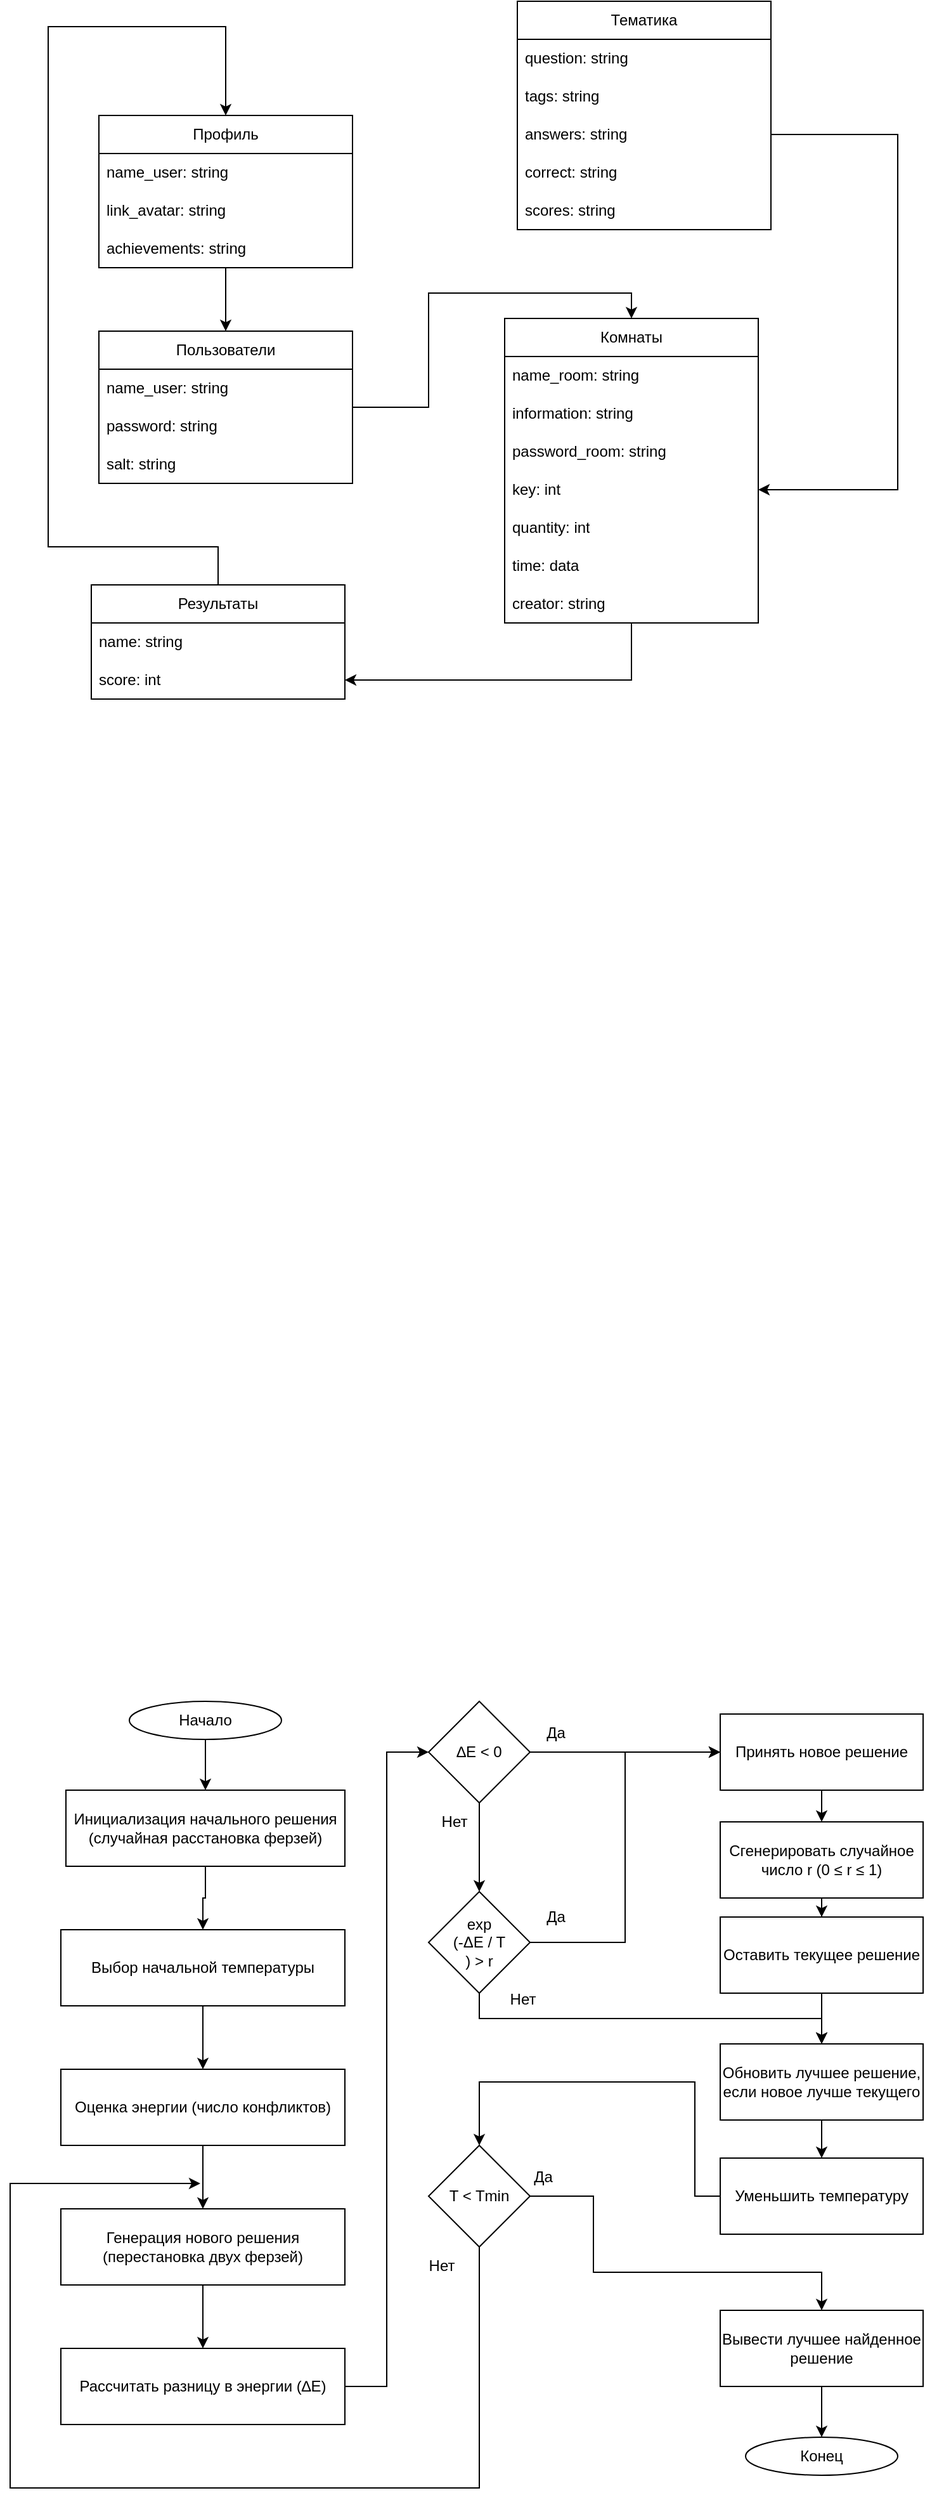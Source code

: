 <mxfile version="24.7.14">
  <diagram name="Страница — 1" id="LxFxEwsTl-aol12q5wOR">
    <mxGraphModel dx="1434" dy="-410" grid="1" gridSize="10" guides="1" tooltips="1" connect="1" arrows="1" fold="1" page="1" pageScale="1" pageWidth="827" pageHeight="1169" math="0" shadow="0">
      <root>
        <mxCell id="0" />
        <mxCell id="1" parent="0" />
        <mxCell id="dKcSg7dN06wcbF5Z9g2R-14" value="" style="edgeStyle=orthogonalEdgeStyle;rounded=0;orthogonalLoop=1;jettySize=auto;html=1;" parent="1" source="dKcSg7dN06wcbF5Z9g2R-1" target="dKcSg7dN06wcbF5Z9g2R-2" edge="1">
          <mxGeometry relative="1" as="geometry" />
        </mxCell>
        <mxCell id="dKcSg7dN06wcbF5Z9g2R-1" value="Начало" style="ellipse;whiteSpace=wrap;html=1;" parent="1" vertex="1">
          <mxGeometry x="104" y="3280" width="120" height="30" as="geometry" />
        </mxCell>
        <mxCell id="dKcSg7dN06wcbF5Z9g2R-21" value="" style="edgeStyle=orthogonalEdgeStyle;rounded=0;orthogonalLoop=1;jettySize=auto;html=1;" parent="1" source="dKcSg7dN06wcbF5Z9g2R-2" target="dKcSg7dN06wcbF5Z9g2R-3" edge="1">
          <mxGeometry relative="1" as="geometry" />
        </mxCell>
        <mxCell id="dKcSg7dN06wcbF5Z9g2R-2" value="Инициализация начального решения (случайная расстановка ферзей)" style="rounded=0;whiteSpace=wrap;html=1;" parent="1" vertex="1">
          <mxGeometry x="54" y="3350" width="220" height="60" as="geometry" />
        </mxCell>
        <mxCell id="dKcSg7dN06wcbF5Z9g2R-13" value="" style="edgeStyle=orthogonalEdgeStyle;rounded=0;orthogonalLoop=1;jettySize=auto;html=1;" parent="1" source="dKcSg7dN06wcbF5Z9g2R-3" target="dKcSg7dN06wcbF5Z9g2R-4" edge="1">
          <mxGeometry relative="1" as="geometry" />
        </mxCell>
        <mxCell id="dKcSg7dN06wcbF5Z9g2R-3" value="Выбор начальной температуры" style="rounded=0;whiteSpace=wrap;html=1;" parent="1" vertex="1">
          <mxGeometry x="50" y="3460" width="224" height="60" as="geometry" />
        </mxCell>
        <mxCell id="dKcSg7dN06wcbF5Z9g2R-12" value="" style="edgeStyle=orthogonalEdgeStyle;rounded=0;orthogonalLoop=1;jettySize=auto;html=1;" parent="1" source="dKcSg7dN06wcbF5Z9g2R-4" target="dKcSg7dN06wcbF5Z9g2R-5" edge="1">
          <mxGeometry relative="1" as="geometry" />
        </mxCell>
        <mxCell id="dKcSg7dN06wcbF5Z9g2R-4" value="Оценка энергии (число конфликтов)" style="rounded=0;whiteSpace=wrap;html=1;" parent="1" vertex="1">
          <mxGeometry x="50" y="3570" width="224" height="60" as="geometry" />
        </mxCell>
        <mxCell id="dKcSg7dN06wcbF5Z9g2R-11" value="" style="edgeStyle=orthogonalEdgeStyle;rounded=0;orthogonalLoop=1;jettySize=auto;html=1;" parent="1" source="dKcSg7dN06wcbF5Z9g2R-5" target="dKcSg7dN06wcbF5Z9g2R-6" edge="1">
          <mxGeometry relative="1" as="geometry" />
        </mxCell>
        <mxCell id="dKcSg7dN06wcbF5Z9g2R-5" value="Генерация нового решения (перестановка двух ферзей)" style="rounded=0;whiteSpace=wrap;html=1;" parent="1" vertex="1">
          <mxGeometry x="50" y="3680" width="224" height="60" as="geometry" />
        </mxCell>
        <mxCell id="dKcSg7dN06wcbF5Z9g2R-10" value="" style="edgeStyle=orthogonalEdgeStyle;rounded=0;orthogonalLoop=1;jettySize=auto;html=1;entryX=0;entryY=0.5;entryDx=0;entryDy=0;" parent="1" source="dKcSg7dN06wcbF5Z9g2R-6" target="dKcSg7dN06wcbF5Z9g2R-7" edge="1">
          <mxGeometry relative="1" as="geometry" />
        </mxCell>
        <mxCell id="dKcSg7dN06wcbF5Z9g2R-6" value="Рассчитать разницу в энергии (∆E)" style="rounded=0;whiteSpace=wrap;html=1;" parent="1" vertex="1">
          <mxGeometry x="50" y="3790" width="224" height="60" as="geometry" />
        </mxCell>
        <mxCell id="dKcSg7dN06wcbF5Z9g2R-9" value="" style="edgeStyle=orthogonalEdgeStyle;rounded=0;orthogonalLoop=1;jettySize=auto;html=1;" parent="1" source="dKcSg7dN06wcbF5Z9g2R-7" target="dKcSg7dN06wcbF5Z9g2R-8" edge="1">
          <mxGeometry relative="1" as="geometry" />
        </mxCell>
        <mxCell id="dKcSg7dN06wcbF5Z9g2R-36" value="" style="edgeStyle=orthogonalEdgeStyle;rounded=0;orthogonalLoop=1;jettySize=auto;html=1;" parent="1" source="dKcSg7dN06wcbF5Z9g2R-7" target="dKcSg7dN06wcbF5Z9g2R-15" edge="1">
          <mxGeometry relative="1" as="geometry" />
        </mxCell>
        <mxCell id="dKcSg7dN06wcbF5Z9g2R-7" value="∆E &amp;lt; 0" style="rhombus;whiteSpace=wrap;html=1;" parent="1" vertex="1">
          <mxGeometry x="340" y="3280" width="80" height="80" as="geometry" />
        </mxCell>
        <mxCell id="dKcSg7dN06wcbF5Z9g2R-29" value="" style="edgeStyle=orthogonalEdgeStyle;rounded=0;orthogonalLoop=1;jettySize=auto;html=1;" parent="1" source="dKcSg7dN06wcbF5Z9g2R-8" target="dKcSg7dN06wcbF5Z9g2R-23" edge="1">
          <mxGeometry relative="1" as="geometry" />
        </mxCell>
        <mxCell id="dKcSg7dN06wcbF5Z9g2R-8" value="Принять новое решение" style="rounded=0;whiteSpace=wrap;html=1;" parent="1" vertex="1">
          <mxGeometry x="570" y="3290" width="160" height="60" as="geometry" />
        </mxCell>
        <mxCell id="dKcSg7dN06wcbF5Z9g2R-39" value="" style="edgeStyle=orthogonalEdgeStyle;rounded=0;orthogonalLoop=1;jettySize=auto;html=1;entryX=0;entryY=0.5;entryDx=0;entryDy=0;" parent="1" source="dKcSg7dN06wcbF5Z9g2R-15" target="dKcSg7dN06wcbF5Z9g2R-8" edge="1">
          <mxGeometry relative="1" as="geometry">
            <mxPoint x="410.043" y="3560" as="targetPoint" />
          </mxGeometry>
        </mxCell>
        <mxCell id="dKcSg7dN06wcbF5Z9g2R-15" value="exp&lt;div&gt;(-ΔE / T&lt;/div&gt;&lt;div&gt;) &amp;gt; r&lt;/div&gt;" style="rhombus;whiteSpace=wrap;html=1;" parent="1" vertex="1">
          <mxGeometry x="340" y="3430" width="80" height="80" as="geometry" />
        </mxCell>
        <mxCell id="dKcSg7dN06wcbF5Z9g2R-30" value="" style="edgeStyle=orthogonalEdgeStyle;rounded=0;orthogonalLoop=1;jettySize=auto;html=1;" parent="1" source="dKcSg7dN06wcbF5Z9g2R-23" target="dKcSg7dN06wcbF5Z9g2R-24" edge="1">
          <mxGeometry relative="1" as="geometry" />
        </mxCell>
        <mxCell id="dKcSg7dN06wcbF5Z9g2R-23" value="Сгенерировать случайное число r (0 ≤ r ≤ 1)" style="rounded=0;whiteSpace=wrap;html=1;" parent="1" vertex="1">
          <mxGeometry x="570" y="3375" width="160" height="60" as="geometry" />
        </mxCell>
        <mxCell id="dKcSg7dN06wcbF5Z9g2R-31" value="" style="edgeStyle=orthogonalEdgeStyle;rounded=0;orthogonalLoop=1;jettySize=auto;html=1;" parent="1" source="dKcSg7dN06wcbF5Z9g2R-24" target="dKcSg7dN06wcbF5Z9g2R-25" edge="1">
          <mxGeometry relative="1" as="geometry" />
        </mxCell>
        <mxCell id="dKcSg7dN06wcbF5Z9g2R-24" value="Оставить текущее решение" style="rounded=0;whiteSpace=wrap;html=1;" parent="1" vertex="1">
          <mxGeometry x="570" y="3450" width="160" height="60" as="geometry" />
        </mxCell>
        <mxCell id="dKcSg7dN06wcbF5Z9g2R-32" value="" style="edgeStyle=orthogonalEdgeStyle;rounded=0;orthogonalLoop=1;jettySize=auto;html=1;" parent="1" source="dKcSg7dN06wcbF5Z9g2R-25" target="dKcSg7dN06wcbF5Z9g2R-26" edge="1">
          <mxGeometry relative="1" as="geometry" />
        </mxCell>
        <mxCell id="dKcSg7dN06wcbF5Z9g2R-25" value="Обновить лучшее решение, если новое лучше текущего" style="rounded=0;whiteSpace=wrap;html=1;" parent="1" vertex="1">
          <mxGeometry x="570" y="3550" width="160" height="60" as="geometry" />
        </mxCell>
        <mxCell id="dKcSg7dN06wcbF5Z9g2R-48" style="edgeStyle=orthogonalEdgeStyle;rounded=0;orthogonalLoop=1;jettySize=auto;html=1;entryX=0.5;entryY=0;entryDx=0;entryDy=0;" parent="1" source="dKcSg7dN06wcbF5Z9g2R-26" target="dKcSg7dN06wcbF5Z9g2R-44" edge="1">
          <mxGeometry relative="1" as="geometry">
            <Array as="points">
              <mxPoint x="550" y="3670" />
              <mxPoint x="550" y="3580" />
              <mxPoint x="380" y="3580" />
            </Array>
          </mxGeometry>
        </mxCell>
        <mxCell id="dKcSg7dN06wcbF5Z9g2R-26" value="Уменьшить температуру" style="rounded=0;whiteSpace=wrap;html=1;" parent="1" vertex="1">
          <mxGeometry x="570" y="3640" width="160" height="60" as="geometry" />
        </mxCell>
        <mxCell id="dKcSg7dN06wcbF5Z9g2R-35" value="Конец" style="ellipse;whiteSpace=wrap;html=1;" parent="1" vertex="1">
          <mxGeometry x="590" y="3860" width="120" height="30" as="geometry" />
        </mxCell>
        <mxCell id="dKcSg7dN06wcbF5Z9g2R-37" value="Да" style="text;html=1;align=center;verticalAlign=middle;resizable=0;points=[];autosize=1;strokeColor=none;fillColor=none;" parent="1" vertex="1">
          <mxGeometry x="420" y="3290" width="40" height="30" as="geometry" />
        </mxCell>
        <mxCell id="dKcSg7dN06wcbF5Z9g2R-38" value="Нет" style="text;html=1;align=center;verticalAlign=middle;resizable=0;points=[];autosize=1;strokeColor=none;fillColor=none;" parent="1" vertex="1">
          <mxGeometry x="340" y="3360" width="40" height="30" as="geometry" />
        </mxCell>
        <mxCell id="dKcSg7dN06wcbF5Z9g2R-42" value="Да" style="text;html=1;align=center;verticalAlign=middle;resizable=0;points=[];autosize=1;strokeColor=none;fillColor=none;" parent="1" vertex="1">
          <mxGeometry x="420" y="3435" width="40" height="30" as="geometry" />
        </mxCell>
        <mxCell id="dKcSg7dN06wcbF5Z9g2R-49" style="edgeStyle=orthogonalEdgeStyle;rounded=0;orthogonalLoop=1;jettySize=auto;html=1;exitX=0.5;exitY=1;exitDx=0;exitDy=0;" parent="1" source="dKcSg7dN06wcbF5Z9g2R-44" edge="1">
          <mxGeometry relative="1" as="geometry">
            <mxPoint x="160" y="3660" as="targetPoint" />
            <Array as="points">
              <mxPoint x="380" y="3900" />
              <mxPoint x="10" y="3900" />
              <mxPoint x="10" y="3660" />
            </Array>
          </mxGeometry>
        </mxCell>
        <mxCell id="dKcSg7dN06wcbF5Z9g2R-44" value="T &amp;lt; Tmin" style="rhombus;whiteSpace=wrap;html=1;" parent="1" vertex="1">
          <mxGeometry x="340" y="3630" width="80" height="80" as="geometry" />
        </mxCell>
        <mxCell id="dKcSg7dN06wcbF5Z9g2R-45" value="" style="endArrow=classic;html=1;rounded=0;exitX=0.5;exitY=1;exitDx=0;exitDy=0;entryX=0.5;entryY=0;entryDx=0;entryDy=0;" parent="1" source="dKcSg7dN06wcbF5Z9g2R-15" target="dKcSg7dN06wcbF5Z9g2R-25" edge="1">
          <mxGeometry width="50" height="50" relative="1" as="geometry">
            <mxPoint x="410" y="3570" as="sourcePoint" />
            <mxPoint x="460" y="3520" as="targetPoint" />
            <Array as="points">
              <mxPoint x="380" y="3530" />
              <mxPoint x="650" y="3530" />
            </Array>
          </mxGeometry>
        </mxCell>
        <mxCell id="dKcSg7dN06wcbF5Z9g2R-47" value="Нет" style="text;html=1;align=center;verticalAlign=middle;resizable=0;points=[];autosize=1;strokeColor=none;fillColor=none;" parent="1" vertex="1">
          <mxGeometry x="394" y="3500" width="40" height="30" as="geometry" />
        </mxCell>
        <mxCell id="dKcSg7dN06wcbF5Z9g2R-50" value="Нет" style="text;html=1;align=center;verticalAlign=middle;resizable=0;points=[];autosize=1;strokeColor=none;fillColor=none;" parent="1" vertex="1">
          <mxGeometry x="330" y="3710" width="40" height="30" as="geometry" />
        </mxCell>
        <mxCell id="dKcSg7dN06wcbF5Z9g2R-55" style="edgeStyle=orthogonalEdgeStyle;rounded=0;orthogonalLoop=1;jettySize=auto;html=1;entryX=0.5;entryY=0;entryDx=0;entryDy=0;" parent="1" source="dKcSg7dN06wcbF5Z9g2R-51" target="dKcSg7dN06wcbF5Z9g2R-35" edge="1">
          <mxGeometry relative="1" as="geometry" />
        </mxCell>
        <mxCell id="dKcSg7dN06wcbF5Z9g2R-51" value="Вывести лучшее найденное решение" style="rounded=0;whiteSpace=wrap;html=1;" parent="1" vertex="1">
          <mxGeometry x="570" y="3760" width="160" height="60" as="geometry" />
        </mxCell>
        <mxCell id="dKcSg7dN06wcbF5Z9g2R-53" value="" style="endArrow=classic;html=1;rounded=0;exitX=1;exitY=0.5;exitDx=0;exitDy=0;entryX=0.5;entryY=0;entryDx=0;entryDy=0;" parent="1" source="dKcSg7dN06wcbF5Z9g2R-44" target="dKcSg7dN06wcbF5Z9g2R-51" edge="1">
          <mxGeometry width="50" height="50" relative="1" as="geometry">
            <mxPoint x="480" y="3770" as="sourcePoint" />
            <mxPoint x="530" y="3720" as="targetPoint" />
            <Array as="points">
              <mxPoint x="470" y="3670" />
              <mxPoint x="470" y="3730" />
              <mxPoint x="650" y="3730" />
            </Array>
          </mxGeometry>
        </mxCell>
        <mxCell id="dKcSg7dN06wcbF5Z9g2R-54" value="Да" style="text;html=1;align=center;verticalAlign=middle;resizable=0;points=[];autosize=1;strokeColor=none;fillColor=none;" parent="1" vertex="1">
          <mxGeometry x="410" y="3640" width="40" height="30" as="geometry" />
        </mxCell>
        <mxCell id="IFh7yU-1vYkZc1qM7ob9-41" style="edgeStyle=orthogonalEdgeStyle;rounded=0;orthogonalLoop=1;jettySize=auto;html=1;entryX=0.5;entryY=0;entryDx=0;entryDy=0;" parent="1" source="IFh7yU-1vYkZc1qM7ob9-8" target="IFh7yU-1vYkZc1qM7ob9-13" edge="1">
          <mxGeometry relative="1" as="geometry" />
        </mxCell>
        <mxCell id="IFh7yU-1vYkZc1qM7ob9-8" value="Пользователи" style="swimlane;fontStyle=0;childLayout=stackLayout;horizontal=1;startSize=30;horizontalStack=0;resizeParent=1;resizeParentMax=0;resizeLast=0;collapsible=1;marginBottom=0;whiteSpace=wrap;html=1;" parent="1" vertex="1">
          <mxGeometry x="80" y="2200" width="200" height="120" as="geometry" />
        </mxCell>
        <mxCell id="IFh7yU-1vYkZc1qM7ob9-9" value="name_user: string" style="text;strokeColor=none;fillColor=none;align=left;verticalAlign=middle;spacingLeft=4;spacingRight=4;overflow=hidden;points=[[0,0.5],[1,0.5]];portConstraint=eastwest;rotatable=0;whiteSpace=wrap;html=1;" parent="IFh7yU-1vYkZc1qM7ob9-8" vertex="1">
          <mxGeometry y="30" width="200" height="30" as="geometry" />
        </mxCell>
        <mxCell id="IFh7yU-1vYkZc1qM7ob9-10" value="password: string" style="text;strokeColor=none;fillColor=none;align=left;verticalAlign=middle;spacingLeft=4;spacingRight=4;overflow=hidden;points=[[0,0.5],[1,0.5]];portConstraint=eastwest;rotatable=0;whiteSpace=wrap;html=1;" parent="IFh7yU-1vYkZc1qM7ob9-8" vertex="1">
          <mxGeometry y="60" width="200" height="30" as="geometry" />
        </mxCell>
        <mxCell id="IFh7yU-1vYkZc1qM7ob9-12" value="salt: string" style="text;strokeColor=none;fillColor=none;align=left;verticalAlign=middle;spacingLeft=4;spacingRight=4;overflow=hidden;points=[[0,0.5],[1,0.5]];portConstraint=eastwest;rotatable=0;whiteSpace=wrap;html=1;" parent="IFh7yU-1vYkZc1qM7ob9-8" vertex="1">
          <mxGeometry y="90" width="200" height="30" as="geometry" />
        </mxCell>
        <mxCell id="IFh7yU-1vYkZc1qM7ob9-44" style="edgeStyle=orthogonalEdgeStyle;rounded=0;orthogonalLoop=1;jettySize=auto;html=1;entryX=1;entryY=0.5;entryDx=0;entryDy=0;" parent="1" source="IFh7yU-1vYkZc1qM7ob9-13" target="IFh7yU-1vYkZc1qM7ob9-20" edge="1">
          <mxGeometry relative="1" as="geometry" />
        </mxCell>
        <mxCell id="IFh7yU-1vYkZc1qM7ob9-13" value="Комнаты" style="swimlane;fontStyle=0;childLayout=stackLayout;horizontal=1;startSize=30;horizontalStack=0;resizeParent=1;resizeParentMax=0;resizeLast=0;collapsible=1;marginBottom=0;whiteSpace=wrap;html=1;" parent="1" vertex="1">
          <mxGeometry x="400" y="2190" width="200" height="240" as="geometry" />
        </mxCell>
        <mxCell id="IFh7yU-1vYkZc1qM7ob9-14" value="name_room: string" style="text;strokeColor=none;fillColor=none;align=left;verticalAlign=middle;spacingLeft=4;spacingRight=4;overflow=hidden;points=[[0,0.5],[1,0.5]];portConstraint=eastwest;rotatable=0;whiteSpace=wrap;html=1;" parent="IFh7yU-1vYkZc1qM7ob9-13" vertex="1">
          <mxGeometry y="30" width="200" height="30" as="geometry" />
        </mxCell>
        <mxCell id="IFh7yU-1vYkZc1qM7ob9-28" value="&lt;span style=&quot;white-space-collapse: preserve;&quot; data-src-align=&quot;0:10&quot; class=&quot;EzKURWReUAB5oZgtQNkl&quot;&gt;information&lt;/span&gt;: string" style="text;strokeColor=none;fillColor=none;align=left;verticalAlign=middle;spacingLeft=4;spacingRight=4;overflow=hidden;points=[[0,0.5],[1,0.5]];portConstraint=eastwest;rotatable=0;whiteSpace=wrap;html=1;" parent="IFh7yU-1vYkZc1qM7ob9-13" vertex="1">
          <mxGeometry y="60" width="200" height="30" as="geometry" />
        </mxCell>
        <mxCell id="IFh7yU-1vYkZc1qM7ob9-15" value="password_room: string" style="text;strokeColor=none;fillColor=none;align=left;verticalAlign=middle;spacingLeft=4;spacingRight=4;overflow=hidden;points=[[0,0.5],[1,0.5]];portConstraint=eastwest;rotatable=0;whiteSpace=wrap;html=1;" parent="IFh7yU-1vYkZc1qM7ob9-13" vertex="1">
          <mxGeometry y="90" width="200" height="30" as="geometry" />
        </mxCell>
        <mxCell id="IFh7yU-1vYkZc1qM7ob9-17" value="key&lt;span style=&quot;background-color: initial;&quot;&gt;: int&amp;nbsp;&lt;/span&gt;" style="text;strokeColor=none;fillColor=none;align=left;verticalAlign=middle;spacingLeft=4;spacingRight=4;overflow=hidden;points=[[0,0.5],[1,0.5]];portConstraint=eastwest;rotatable=0;whiteSpace=wrap;html=1;" parent="IFh7yU-1vYkZc1qM7ob9-13" vertex="1">
          <mxGeometry y="120" width="200" height="30" as="geometry" />
        </mxCell>
        <mxCell id="IFh7yU-1vYkZc1qM7ob9-49" value="&lt;span style=&quot;white-space-collapse: preserve;&quot; data-src-align=&quot;0:10&quot; class=&quot;EzKURWReUAB5oZgtQNkl&quot;&gt;quantity&lt;/span&gt;: int" style="text;strokeColor=none;fillColor=none;align=left;verticalAlign=middle;spacingLeft=4;spacingRight=4;overflow=hidden;points=[[0,0.5],[1,0.5]];portConstraint=eastwest;rotatable=0;whiteSpace=wrap;html=1;" parent="IFh7yU-1vYkZc1qM7ob9-13" vertex="1">
          <mxGeometry y="150" width="200" height="30" as="geometry" />
        </mxCell>
        <mxCell id="IFh7yU-1vYkZc1qM7ob9-35" value="time: data" style="text;strokeColor=none;fillColor=none;align=left;verticalAlign=middle;spacingLeft=4;spacingRight=4;overflow=hidden;points=[[0,0.5],[1,0.5]];portConstraint=eastwest;rotatable=0;whiteSpace=wrap;html=1;" parent="IFh7yU-1vYkZc1qM7ob9-13" vertex="1">
          <mxGeometry y="180" width="200" height="30" as="geometry" />
        </mxCell>
        <mxCell id="IFh7yU-1vYkZc1qM7ob9-48" value="creator: string" style="text;strokeColor=none;fillColor=none;align=left;verticalAlign=middle;spacingLeft=4;spacingRight=4;overflow=hidden;points=[[0,0.5],[1,0.5]];portConstraint=eastwest;rotatable=0;whiteSpace=wrap;html=1;" parent="IFh7yU-1vYkZc1qM7ob9-13" vertex="1">
          <mxGeometry y="210" width="200" height="30" as="geometry" />
        </mxCell>
        <mxCell id="IFh7yU-1vYkZc1qM7ob9-18" value="Результаты" style="swimlane;fontStyle=0;childLayout=stackLayout;horizontal=1;startSize=30;horizontalStack=0;resizeParent=1;resizeParentMax=0;resizeLast=0;collapsible=1;marginBottom=0;whiteSpace=wrap;html=1;" parent="1" vertex="1">
          <mxGeometry x="74" y="2400" width="200" height="90" as="geometry" />
        </mxCell>
        <mxCell id="IFh7yU-1vYkZc1qM7ob9-19" value="name: string" style="text;strokeColor=none;fillColor=none;align=left;verticalAlign=middle;spacingLeft=4;spacingRight=4;overflow=hidden;points=[[0,0.5],[1,0.5]];portConstraint=eastwest;rotatable=0;whiteSpace=wrap;html=1;" parent="IFh7yU-1vYkZc1qM7ob9-18" vertex="1">
          <mxGeometry y="30" width="200" height="30" as="geometry" />
        </mxCell>
        <mxCell id="IFh7yU-1vYkZc1qM7ob9-20" value="score: int" style="text;strokeColor=none;fillColor=none;align=left;verticalAlign=middle;spacingLeft=4;spacingRight=4;overflow=hidden;points=[[0,0.5],[1,0.5]];portConstraint=eastwest;rotatable=0;whiteSpace=wrap;html=1;" parent="IFh7yU-1vYkZc1qM7ob9-18" vertex="1">
          <mxGeometry y="60" width="200" height="30" as="geometry" />
        </mxCell>
        <mxCell id="IFh7yU-1vYkZc1qM7ob9-43" style="edgeStyle=orthogonalEdgeStyle;rounded=0;orthogonalLoop=1;jettySize=auto;html=1;entryX=0.5;entryY=0;entryDx=0;entryDy=0;" parent="1" source="IFh7yU-1vYkZc1qM7ob9-24" target="IFh7yU-1vYkZc1qM7ob9-8" edge="1">
          <mxGeometry relative="1" as="geometry" />
        </mxCell>
        <mxCell id="IFh7yU-1vYkZc1qM7ob9-24" value="Профиль" style="swimlane;fontStyle=0;childLayout=stackLayout;horizontal=1;startSize=30;horizontalStack=0;resizeParent=1;resizeParentMax=0;resizeLast=0;collapsible=1;marginBottom=0;whiteSpace=wrap;html=1;" parent="1" vertex="1">
          <mxGeometry x="80" y="2030" width="200" height="120" as="geometry" />
        </mxCell>
        <mxCell id="IFh7yU-1vYkZc1qM7ob9-47" value="name_user: string" style="text;strokeColor=none;fillColor=none;align=left;verticalAlign=middle;spacingLeft=4;spacingRight=4;overflow=hidden;points=[[0,0.5],[1,0.5]];portConstraint=eastwest;rotatable=0;whiteSpace=wrap;html=1;" parent="IFh7yU-1vYkZc1qM7ob9-24" vertex="1">
          <mxGeometry y="30" width="200" height="30" as="geometry" />
        </mxCell>
        <mxCell id="IFh7yU-1vYkZc1qM7ob9-25" value="&lt;span style=&quot;white-space-collapse: preserve;&quot; data-src-align=&quot;0:6&quot; class=&quot;EzKURWReUAB5oZgtQNkl&quot;&gt;link_avatar&lt;/span&gt;: string" style="text;strokeColor=none;fillColor=none;align=left;verticalAlign=middle;spacingLeft=4;spacingRight=4;overflow=hidden;points=[[0,0.5],[1,0.5]];portConstraint=eastwest;rotatable=0;whiteSpace=wrap;html=1;" parent="IFh7yU-1vYkZc1qM7ob9-24" vertex="1">
          <mxGeometry y="60" width="200" height="30" as="geometry" />
        </mxCell>
        <mxCell id="IFh7yU-1vYkZc1qM7ob9-26" value="&lt;span style=&quot;white-space-collapse: preserve;&quot; data-src-align=&quot;0:10&quot; class=&quot;EzKURWReUAB5oZgtQNkl&quot;&gt;achievements&lt;/span&gt;: string" style="text;strokeColor=none;fillColor=none;align=left;verticalAlign=middle;spacingLeft=4;spacingRight=4;overflow=hidden;points=[[0,0.5],[1,0.5]];portConstraint=eastwest;rotatable=0;whiteSpace=wrap;html=1;" parent="IFh7yU-1vYkZc1qM7ob9-24" vertex="1">
          <mxGeometry y="90" width="200" height="30" as="geometry" />
        </mxCell>
        <mxCell id="IFh7yU-1vYkZc1qM7ob9-29" value="Тематика" style="swimlane;fontStyle=0;childLayout=stackLayout;horizontal=1;startSize=30;horizontalStack=0;resizeParent=1;resizeParentMax=0;resizeLast=0;collapsible=1;marginBottom=0;whiteSpace=wrap;html=1;" parent="1" vertex="1">
          <mxGeometry x="410" y="1940" width="200" height="180" as="geometry" />
        </mxCell>
        <mxCell id="IFh7yU-1vYkZc1qM7ob9-30" value="&lt;span style=&quot;white-space-collapse: preserve;&quot; data-src-align=&quot;0:6&quot; class=&quot;EzKURWReUAB5oZgtQNkl&quot;&gt;question&lt;/span&gt;: string" style="text;strokeColor=none;fillColor=none;align=left;verticalAlign=middle;spacingLeft=4;spacingRight=4;overflow=hidden;points=[[0,0.5],[1,0.5]];portConstraint=eastwest;rotatable=0;whiteSpace=wrap;html=1;" parent="IFh7yU-1vYkZc1qM7ob9-29" vertex="1">
          <mxGeometry y="30" width="200" height="30" as="geometry" />
        </mxCell>
        <mxCell id="IFh7yU-1vYkZc1qM7ob9-31" value="&lt;span style=&quot;white-space-collapse: preserve;&quot;&gt;tags&lt;/span&gt;: string" style="text;strokeColor=none;fillColor=none;align=left;verticalAlign=middle;spacingLeft=4;spacingRight=4;overflow=hidden;points=[[0,0.5],[1,0.5]];portConstraint=eastwest;rotatable=0;whiteSpace=wrap;html=1;" parent="IFh7yU-1vYkZc1qM7ob9-29" vertex="1">
          <mxGeometry y="60" width="200" height="30" as="geometry" />
        </mxCell>
        <mxCell id="IFh7yU-1vYkZc1qM7ob9-32" value="answers: string" style="text;strokeColor=none;fillColor=none;align=left;verticalAlign=middle;spacingLeft=4;spacingRight=4;overflow=hidden;points=[[0,0.5],[1,0.5]];portConstraint=eastwest;rotatable=0;whiteSpace=wrap;html=1;" parent="IFh7yU-1vYkZc1qM7ob9-29" vertex="1">
          <mxGeometry y="90" width="200" height="30" as="geometry" />
        </mxCell>
        <mxCell id="IFh7yU-1vYkZc1qM7ob9-36" value="correct: string" style="text;strokeColor=none;fillColor=none;align=left;verticalAlign=middle;spacingLeft=4;spacingRight=4;overflow=hidden;points=[[0,0.5],[1,0.5]];portConstraint=eastwest;rotatable=0;whiteSpace=wrap;html=1;" parent="IFh7yU-1vYkZc1qM7ob9-29" vertex="1">
          <mxGeometry y="120" width="200" height="30" as="geometry" />
        </mxCell>
        <mxCell id="IFh7yU-1vYkZc1qM7ob9-34" value="&lt;span style=&quot;white-space-collapse: preserve;&quot; data-src-align=&quot;0:5&quot; class=&quot;EzKURWReUAB5oZgtQNkl&quot;&gt;scores&lt;/span&gt;: string" style="text;strokeColor=none;fillColor=none;align=left;verticalAlign=middle;spacingLeft=4;spacingRight=4;overflow=hidden;points=[[0,0.5],[1,0.5]];portConstraint=eastwest;rotatable=0;whiteSpace=wrap;html=1;" parent="IFh7yU-1vYkZc1qM7ob9-29" vertex="1">
          <mxGeometry y="150" width="200" height="30" as="geometry" />
        </mxCell>
        <mxCell id="IFh7yU-1vYkZc1qM7ob9-51" value="" style="endArrow=classic;html=1;rounded=0;exitX=1;exitY=0.5;exitDx=0;exitDy=0;entryX=1;entryY=0.5;entryDx=0;entryDy=0;" parent="1" source="IFh7yU-1vYkZc1qM7ob9-32" target="IFh7yU-1vYkZc1qM7ob9-17" edge="1">
          <mxGeometry width="50" height="50" relative="1" as="geometry">
            <mxPoint x="690" y="2090" as="sourcePoint" />
            <mxPoint x="740" y="2040" as="targetPoint" />
            <Array as="points">
              <mxPoint x="710" y="2045" />
              <mxPoint x="710" y="2325" />
            </Array>
          </mxGeometry>
        </mxCell>
        <mxCell id="IFh7yU-1vYkZc1qM7ob9-52" value="" style="endArrow=classic;html=1;rounded=0;exitX=0.5;exitY=0;exitDx=0;exitDy=0;entryX=0.5;entryY=0;entryDx=0;entryDy=0;" parent="1" source="IFh7yU-1vYkZc1qM7ob9-18" target="IFh7yU-1vYkZc1qM7ob9-24" edge="1">
          <mxGeometry width="50" height="50" relative="1" as="geometry">
            <mxPoint x="200" y="2390" as="sourcePoint" />
            <mxPoint x="250" y="2340" as="targetPoint" />
            <Array as="points">
              <mxPoint x="174" y="2370" />
              <mxPoint x="40" y="2370" />
              <mxPoint x="40" y="1960" />
              <mxPoint x="180" y="1960" />
            </Array>
          </mxGeometry>
        </mxCell>
      </root>
    </mxGraphModel>
  </diagram>
</mxfile>
